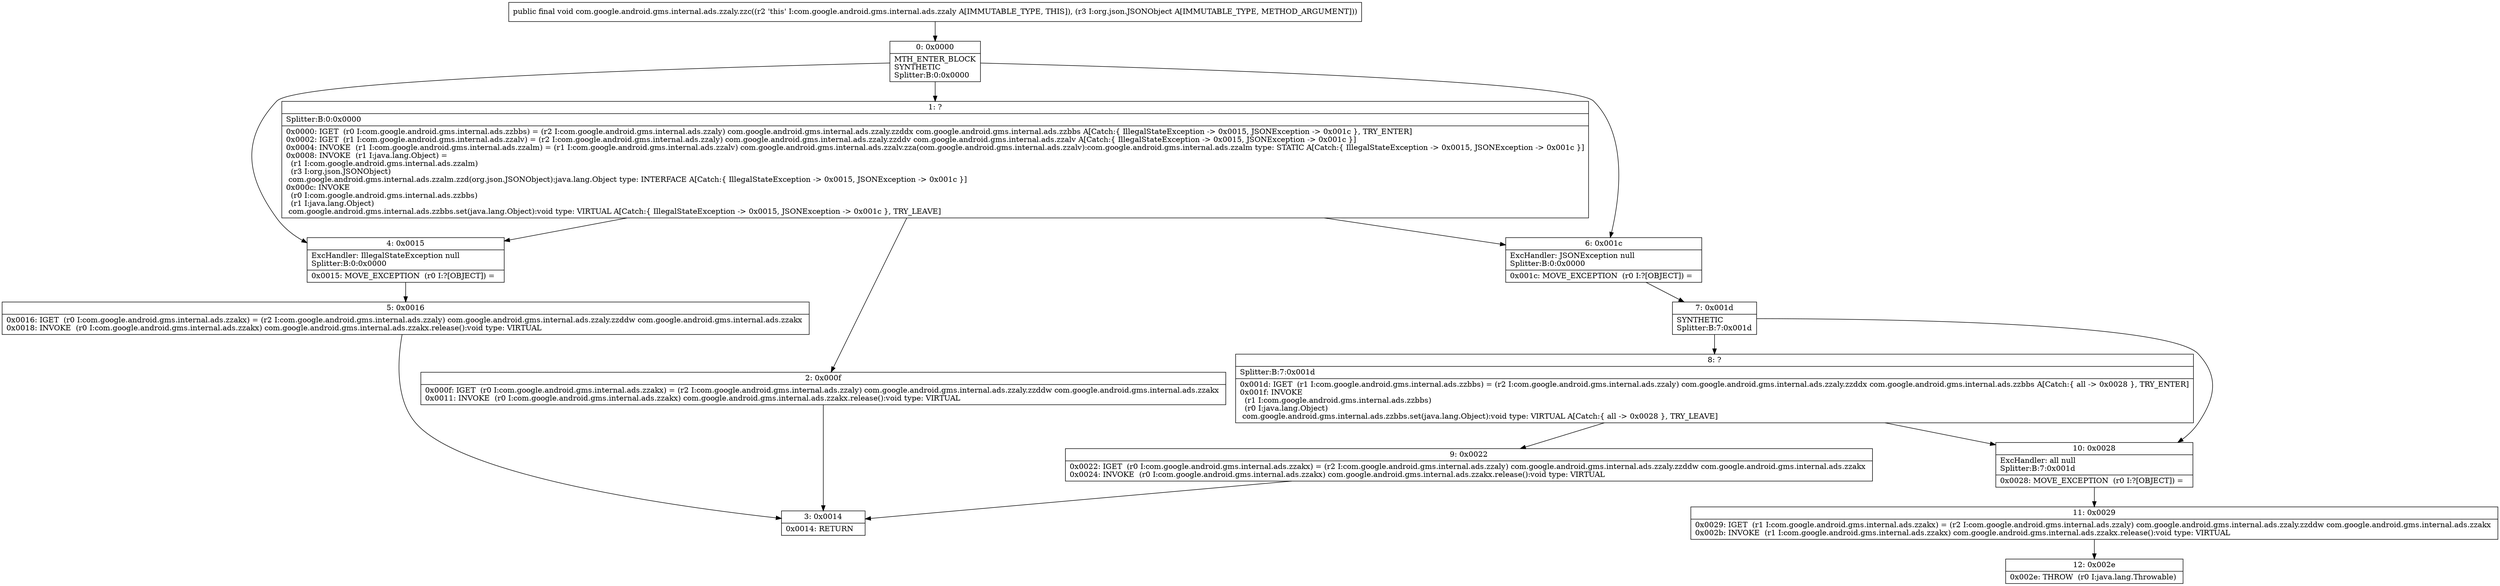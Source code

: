 digraph "CFG forcom.google.android.gms.internal.ads.zzaly.zzc(Lorg\/json\/JSONObject;)V" {
Node_0 [shape=record,label="{0\:\ 0x0000|MTH_ENTER_BLOCK\lSYNTHETIC\lSplitter:B:0:0x0000\l}"];
Node_1 [shape=record,label="{1\:\ ?|Splitter:B:0:0x0000\l|0x0000: IGET  (r0 I:com.google.android.gms.internal.ads.zzbbs) = (r2 I:com.google.android.gms.internal.ads.zzaly) com.google.android.gms.internal.ads.zzaly.zzddx com.google.android.gms.internal.ads.zzbbs A[Catch:\{ IllegalStateException \-\> 0x0015, JSONException \-\> 0x001c \}, TRY_ENTER]\l0x0002: IGET  (r1 I:com.google.android.gms.internal.ads.zzalv) = (r2 I:com.google.android.gms.internal.ads.zzaly) com.google.android.gms.internal.ads.zzaly.zzddv com.google.android.gms.internal.ads.zzalv A[Catch:\{ IllegalStateException \-\> 0x0015, JSONException \-\> 0x001c \}]\l0x0004: INVOKE  (r1 I:com.google.android.gms.internal.ads.zzalm) = (r1 I:com.google.android.gms.internal.ads.zzalv) com.google.android.gms.internal.ads.zzalv.zza(com.google.android.gms.internal.ads.zzalv):com.google.android.gms.internal.ads.zzalm type: STATIC A[Catch:\{ IllegalStateException \-\> 0x0015, JSONException \-\> 0x001c \}]\l0x0008: INVOKE  (r1 I:java.lang.Object) = \l  (r1 I:com.google.android.gms.internal.ads.zzalm)\l  (r3 I:org.json.JSONObject)\l com.google.android.gms.internal.ads.zzalm.zzd(org.json.JSONObject):java.lang.Object type: INTERFACE A[Catch:\{ IllegalStateException \-\> 0x0015, JSONException \-\> 0x001c \}]\l0x000c: INVOKE  \l  (r0 I:com.google.android.gms.internal.ads.zzbbs)\l  (r1 I:java.lang.Object)\l com.google.android.gms.internal.ads.zzbbs.set(java.lang.Object):void type: VIRTUAL A[Catch:\{ IllegalStateException \-\> 0x0015, JSONException \-\> 0x001c \}, TRY_LEAVE]\l}"];
Node_2 [shape=record,label="{2\:\ 0x000f|0x000f: IGET  (r0 I:com.google.android.gms.internal.ads.zzakx) = (r2 I:com.google.android.gms.internal.ads.zzaly) com.google.android.gms.internal.ads.zzaly.zzddw com.google.android.gms.internal.ads.zzakx \l0x0011: INVOKE  (r0 I:com.google.android.gms.internal.ads.zzakx) com.google.android.gms.internal.ads.zzakx.release():void type: VIRTUAL \l}"];
Node_3 [shape=record,label="{3\:\ 0x0014|0x0014: RETURN   \l}"];
Node_4 [shape=record,label="{4\:\ 0x0015|ExcHandler: IllegalStateException null\lSplitter:B:0:0x0000\l|0x0015: MOVE_EXCEPTION  (r0 I:?[OBJECT]) =  \l}"];
Node_5 [shape=record,label="{5\:\ 0x0016|0x0016: IGET  (r0 I:com.google.android.gms.internal.ads.zzakx) = (r2 I:com.google.android.gms.internal.ads.zzaly) com.google.android.gms.internal.ads.zzaly.zzddw com.google.android.gms.internal.ads.zzakx \l0x0018: INVOKE  (r0 I:com.google.android.gms.internal.ads.zzakx) com.google.android.gms.internal.ads.zzakx.release():void type: VIRTUAL \l}"];
Node_6 [shape=record,label="{6\:\ 0x001c|ExcHandler: JSONException null\lSplitter:B:0:0x0000\l|0x001c: MOVE_EXCEPTION  (r0 I:?[OBJECT]) =  \l}"];
Node_7 [shape=record,label="{7\:\ 0x001d|SYNTHETIC\lSplitter:B:7:0x001d\l}"];
Node_8 [shape=record,label="{8\:\ ?|Splitter:B:7:0x001d\l|0x001d: IGET  (r1 I:com.google.android.gms.internal.ads.zzbbs) = (r2 I:com.google.android.gms.internal.ads.zzaly) com.google.android.gms.internal.ads.zzaly.zzddx com.google.android.gms.internal.ads.zzbbs A[Catch:\{ all \-\> 0x0028 \}, TRY_ENTER]\l0x001f: INVOKE  \l  (r1 I:com.google.android.gms.internal.ads.zzbbs)\l  (r0 I:java.lang.Object)\l com.google.android.gms.internal.ads.zzbbs.set(java.lang.Object):void type: VIRTUAL A[Catch:\{ all \-\> 0x0028 \}, TRY_LEAVE]\l}"];
Node_9 [shape=record,label="{9\:\ 0x0022|0x0022: IGET  (r0 I:com.google.android.gms.internal.ads.zzakx) = (r2 I:com.google.android.gms.internal.ads.zzaly) com.google.android.gms.internal.ads.zzaly.zzddw com.google.android.gms.internal.ads.zzakx \l0x0024: INVOKE  (r0 I:com.google.android.gms.internal.ads.zzakx) com.google.android.gms.internal.ads.zzakx.release():void type: VIRTUAL \l}"];
Node_10 [shape=record,label="{10\:\ 0x0028|ExcHandler: all null\lSplitter:B:7:0x001d\l|0x0028: MOVE_EXCEPTION  (r0 I:?[OBJECT]) =  \l}"];
Node_11 [shape=record,label="{11\:\ 0x0029|0x0029: IGET  (r1 I:com.google.android.gms.internal.ads.zzakx) = (r2 I:com.google.android.gms.internal.ads.zzaly) com.google.android.gms.internal.ads.zzaly.zzddw com.google.android.gms.internal.ads.zzakx \l0x002b: INVOKE  (r1 I:com.google.android.gms.internal.ads.zzakx) com.google.android.gms.internal.ads.zzakx.release():void type: VIRTUAL \l}"];
Node_12 [shape=record,label="{12\:\ 0x002e|0x002e: THROW  (r0 I:java.lang.Throwable) \l}"];
MethodNode[shape=record,label="{public final void com.google.android.gms.internal.ads.zzaly.zzc((r2 'this' I:com.google.android.gms.internal.ads.zzaly A[IMMUTABLE_TYPE, THIS]), (r3 I:org.json.JSONObject A[IMMUTABLE_TYPE, METHOD_ARGUMENT])) }"];
MethodNode -> Node_0;
Node_0 -> Node_1;
Node_0 -> Node_4;
Node_0 -> Node_6;
Node_1 -> Node_2;
Node_1 -> Node_4;
Node_1 -> Node_6;
Node_2 -> Node_3;
Node_4 -> Node_5;
Node_5 -> Node_3;
Node_6 -> Node_7;
Node_7 -> Node_8;
Node_7 -> Node_10;
Node_8 -> Node_9;
Node_8 -> Node_10;
Node_9 -> Node_3;
Node_10 -> Node_11;
Node_11 -> Node_12;
}

